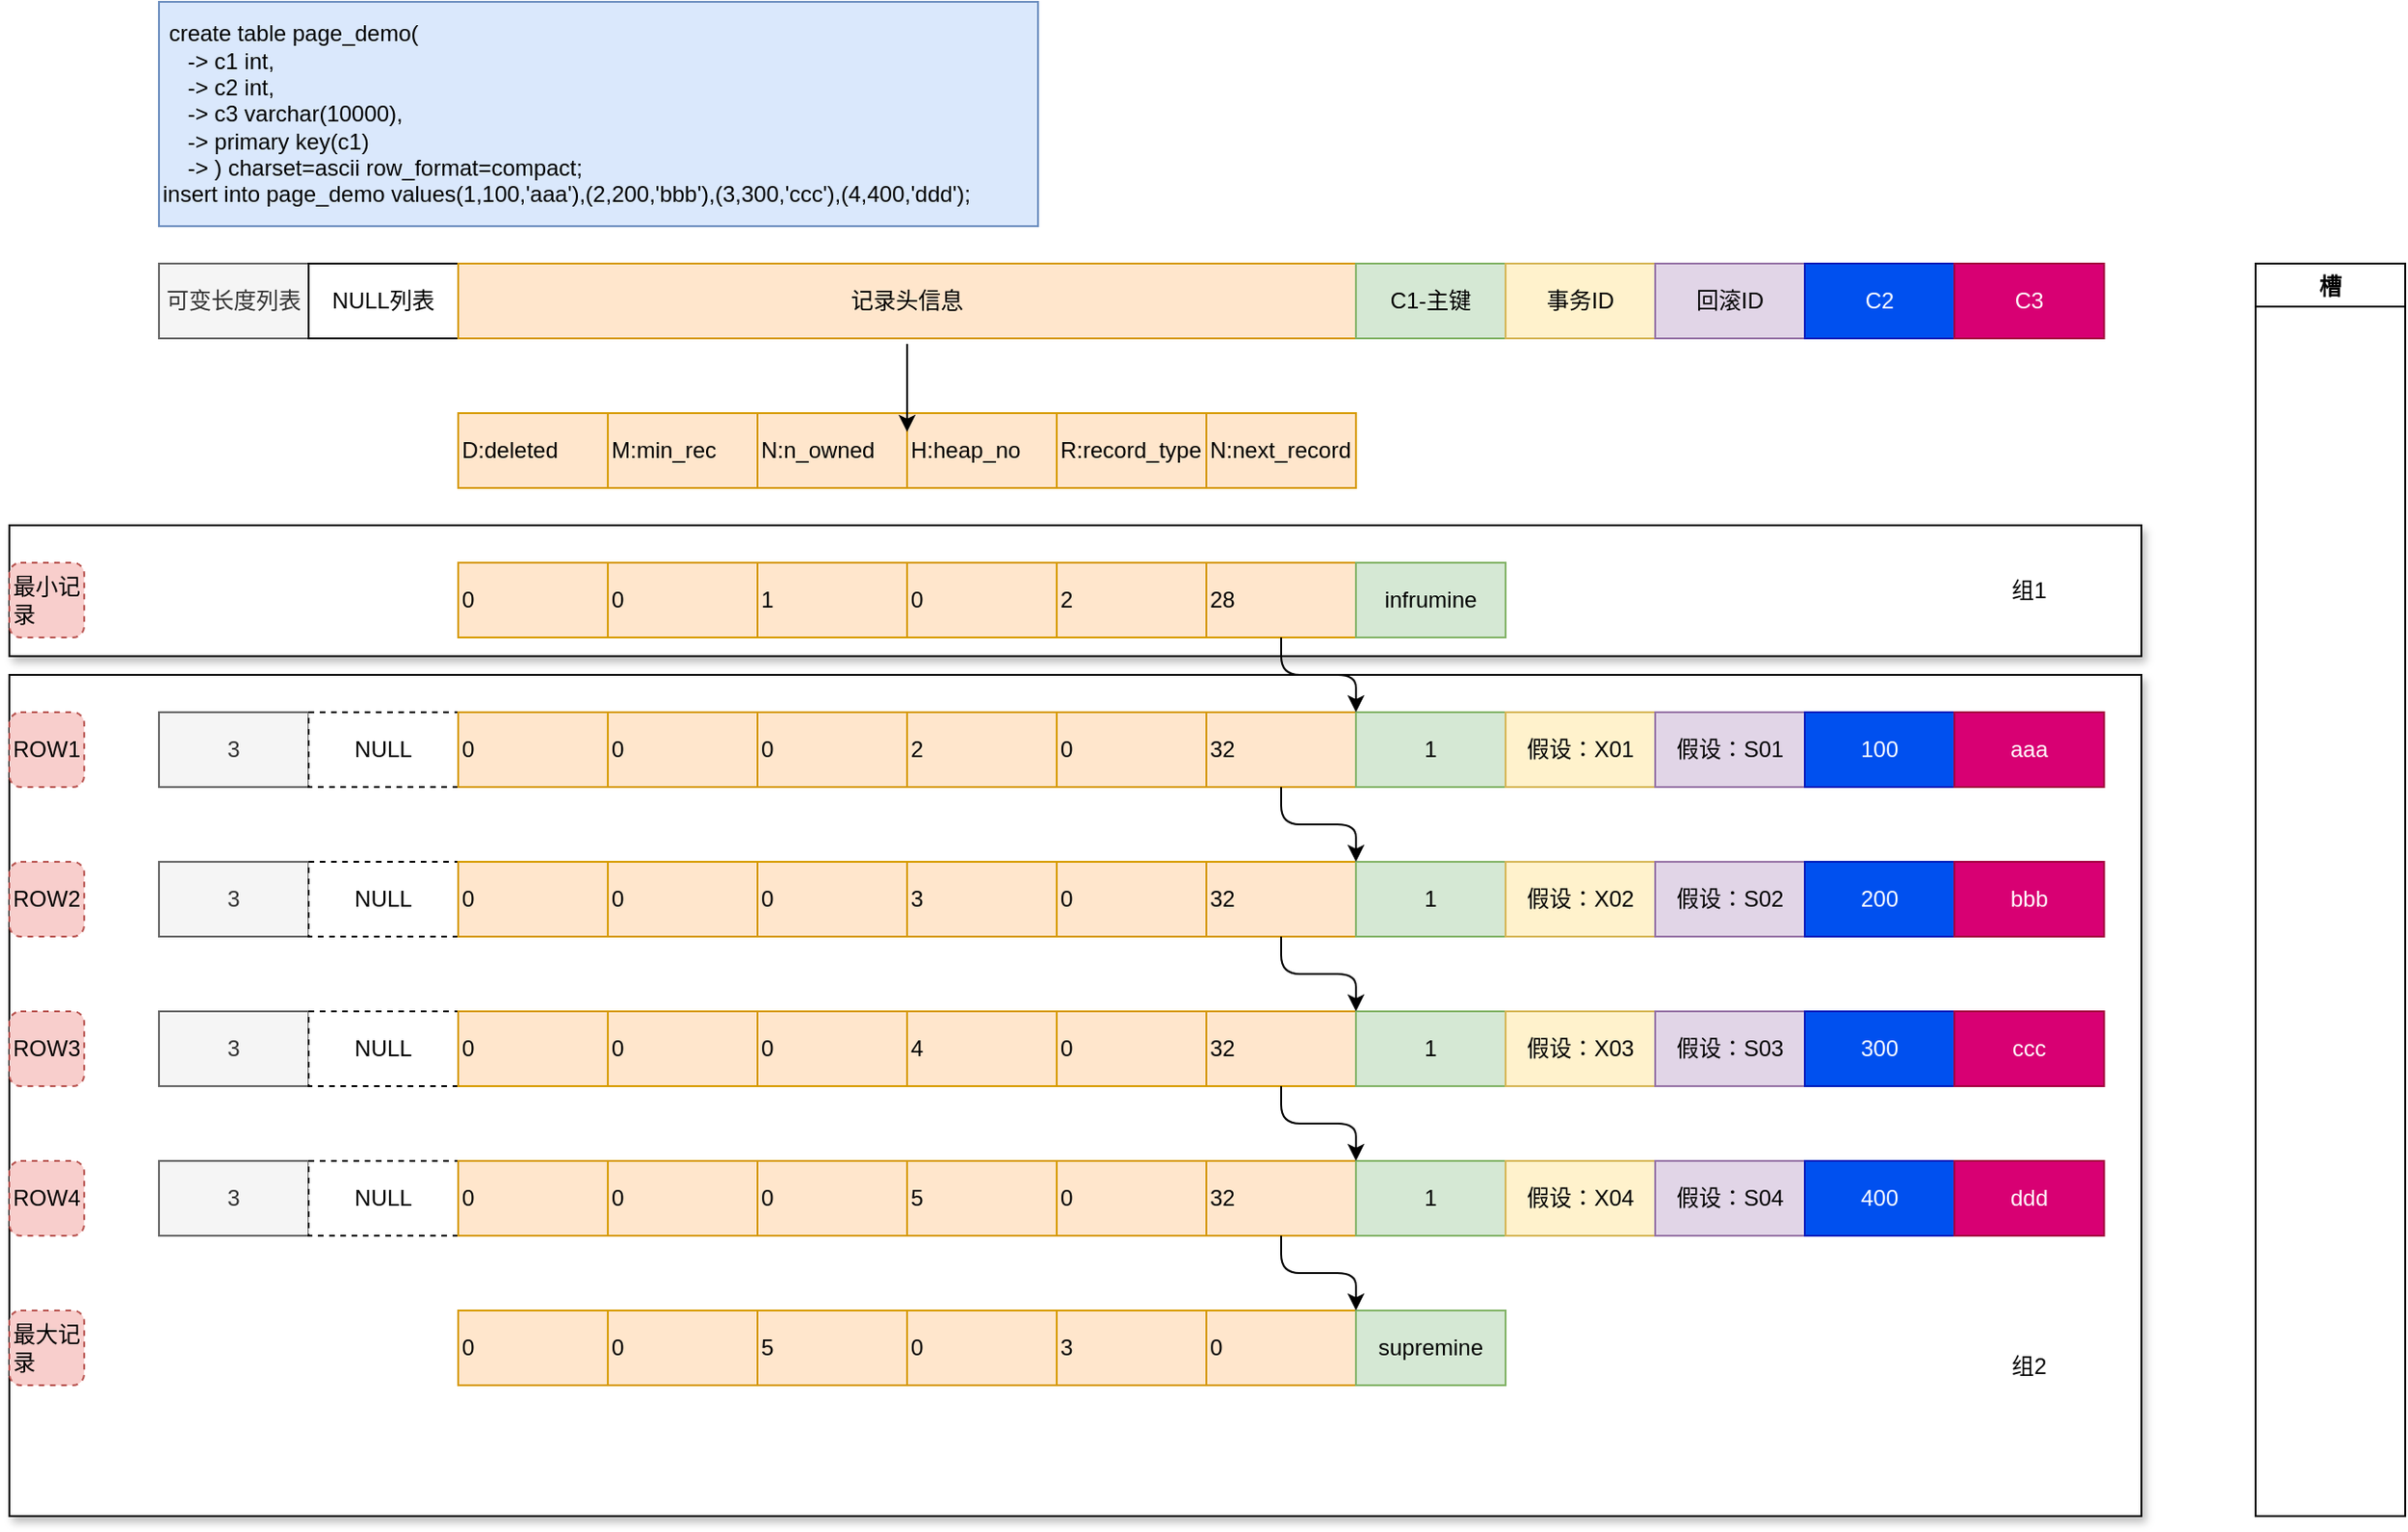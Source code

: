 <mxfile version="14.8.2" type="github">
  <diagram id="0GiI-FIOahXjie0q4NJN" name="Page-1">
    <mxGraphModel dx="1422" dy="762" grid="1" gridSize="10" guides="1" tooltips="1" connect="1" arrows="1" fold="1" page="1" pageScale="1" pageWidth="827" pageHeight="1169" math="0" shadow="0">
      <root>
        <mxCell id="0" />
        <mxCell id="1" parent="0" />
        <mxCell id="_5yJ8gn8p4GDEqU8E3Cv-120" value="" style="rounded=0;whiteSpace=wrap;html=1;shadow=1;align=left;sketch=0;glass=0;aspect=fixed;" parent="1" vertex="1">
          <mxGeometry y="380" width="1140" height="450" as="geometry" />
        </mxCell>
        <mxCell id="_5yJ8gn8p4GDEqU8E3Cv-117" value="" style="rounded=0;whiteSpace=wrap;html=1;shadow=1;align=left;sketch=0;glass=0;" parent="1" vertex="1">
          <mxGeometry y="300" width="1140" height="70" as="geometry" />
        </mxCell>
        <mxCell id="_5yJ8gn8p4GDEqU8E3Cv-9" value="可变长度列表" style="rounded=0;whiteSpace=wrap;html=1;fillColor=#f5f5f5;strokeColor=#666666;fontColor=#333333;" parent="1" vertex="1">
          <mxGeometry x="80" y="160" width="80" height="40" as="geometry" />
        </mxCell>
        <mxCell id="_5yJ8gn8p4GDEqU8E3Cv-10" value="NULL列表" style="rounded=0;whiteSpace=wrap;html=1;" parent="1" vertex="1">
          <mxGeometry x="160" y="160" width="80" height="40" as="geometry" />
        </mxCell>
        <mxCell id="_5yJ8gn8p4GDEqU8E3Cv-12" value="&lt;div&gt;&amp;nbsp;create table page_demo(&lt;/div&gt;&lt;div&gt;&amp;nbsp; &amp;nbsp; -&amp;gt; c1 int,&lt;/div&gt;&lt;div&gt;&amp;nbsp; &amp;nbsp; -&amp;gt; c2 int,&lt;/div&gt;&lt;div&gt;&amp;nbsp; &amp;nbsp; -&amp;gt; c3 varchar(10000),&lt;/div&gt;&lt;div&gt;&amp;nbsp; &amp;nbsp; -&amp;gt; primary key(c1)&lt;/div&gt;&lt;div&gt;&amp;nbsp; &amp;nbsp; -&amp;gt; ) charset=ascii row_format=compact;&lt;/div&gt;&lt;div&gt;insert into page_demo values(1,100,&#39;aaa&#39;),(2,200,&#39;bbb&#39;),(3,300,&#39;ccc&#39;),(4,400,&#39;ddd&#39;);&lt;br&gt;&lt;/div&gt;" style="text;html=1;strokeColor=#6c8ebf;fillColor=#dae8fc;align=left;verticalAlign=middle;whiteSpace=wrap;rounded=0;" parent="1" vertex="1">
          <mxGeometry x="80" y="20" width="470" height="120" as="geometry" />
        </mxCell>
        <mxCell id="_5yJ8gn8p4GDEqU8E3Cv-13" value="记录头信息" style="rounded=0;whiteSpace=wrap;html=1;fillColor=#ffe6cc;strokeColor=#d79b00;" parent="1" vertex="1">
          <mxGeometry x="240" y="160" width="480" height="40" as="geometry" />
        </mxCell>
        <mxCell id="_5yJ8gn8p4GDEqU8E3Cv-15" value="C1-主键" style="rounded=0;whiteSpace=wrap;html=1;fillColor=#d5e8d4;strokeColor=#82b366;" parent="1" vertex="1">
          <mxGeometry x="720" y="160" width="80" height="40" as="geometry" />
        </mxCell>
        <mxCell id="_5yJ8gn8p4GDEqU8E3Cv-16" value="事务ID" style="rounded=0;whiteSpace=wrap;html=1;fillColor=#fff2cc;strokeColor=#d6b656;" parent="1" vertex="1">
          <mxGeometry x="800" y="160" width="80" height="40" as="geometry" />
        </mxCell>
        <mxCell id="_5yJ8gn8p4GDEqU8E3Cv-17" value="回滚ID" style="rounded=0;whiteSpace=wrap;html=1;fillColor=#e1d5e7;strokeColor=#9673a6;" parent="1" vertex="1">
          <mxGeometry x="880" y="160" width="80" height="40" as="geometry" />
        </mxCell>
        <mxCell id="_5yJ8gn8p4GDEqU8E3Cv-18" value="C2" style="rounded=0;whiteSpace=wrap;html=1;fillColor=#0050ef;strokeColor=#001DBC;fontColor=#ffffff;" parent="1" vertex="1">
          <mxGeometry x="960" y="160" width="80" height="40" as="geometry" />
        </mxCell>
        <mxCell id="_5yJ8gn8p4GDEqU8E3Cv-19" value="C3" style="rounded=0;whiteSpace=wrap;html=1;fillColor=#d80073;strokeColor=#A50040;fontColor=#ffffff;" parent="1" vertex="1">
          <mxGeometry x="1040" y="160" width="80" height="40" as="geometry" />
        </mxCell>
        <mxCell id="_5yJ8gn8p4GDEqU8E3Cv-20" value="D:deleted" style="rounded=0;whiteSpace=wrap;html=1;align=left;fillColor=#ffe6cc;strokeColor=#d79b00;" parent="1" vertex="1">
          <mxGeometry x="240" y="240" width="80" height="40" as="geometry" />
        </mxCell>
        <mxCell id="_5yJ8gn8p4GDEqU8E3Cv-21" value="M:min_rec" style="rounded=0;whiteSpace=wrap;html=1;align=left;fillColor=#ffe6cc;strokeColor=#d79b00;" parent="1" vertex="1">
          <mxGeometry x="320" y="240" width="80" height="40" as="geometry" />
        </mxCell>
        <mxCell id="_5yJ8gn8p4GDEqU8E3Cv-22" value="N:n_owned" style="rounded=0;whiteSpace=wrap;html=1;align=left;fillColor=#ffe6cc;strokeColor=#d79b00;" parent="1" vertex="1">
          <mxGeometry x="400" y="240" width="80" height="40" as="geometry" />
        </mxCell>
        <mxCell id="_5yJ8gn8p4GDEqU8E3Cv-23" value="H:heap_no" style="rounded=0;whiteSpace=wrap;html=1;align=left;fillColor=#ffe6cc;strokeColor=#d79b00;" parent="1" vertex="1">
          <mxGeometry x="480" y="240" width="80" height="40" as="geometry" />
        </mxCell>
        <mxCell id="_5yJ8gn8p4GDEqU8E3Cv-24" value="R:record_type" style="rounded=0;whiteSpace=wrap;html=1;align=left;fillColor=#ffe6cc;strokeColor=#d79b00;" parent="1" vertex="1">
          <mxGeometry x="560" y="240" width="80" height="40" as="geometry" />
        </mxCell>
        <mxCell id="_5yJ8gn8p4GDEqU8E3Cv-25" value="N:next_record" style="rounded=0;whiteSpace=wrap;html=1;align=left;fillColor=#ffe6cc;strokeColor=#d79b00;" parent="1" vertex="1">
          <mxGeometry x="640" y="240" width="80" height="40" as="geometry" />
        </mxCell>
        <mxCell id="_5yJ8gn8p4GDEqU8E3Cv-29" value="3" style="rounded=0;whiteSpace=wrap;html=1;fillColor=#f5f5f5;strokeColor=#666666;fontColor=#333333;" parent="1" vertex="1">
          <mxGeometry x="80" y="400" width="80" height="40" as="geometry" />
        </mxCell>
        <mxCell id="_5yJ8gn8p4GDEqU8E3Cv-30" value="NULL" style="rounded=0;whiteSpace=wrap;html=1;dashed=1;" parent="1" vertex="1">
          <mxGeometry x="160" y="400" width="80" height="40" as="geometry" />
        </mxCell>
        <mxCell id="_5yJ8gn8p4GDEqU8E3Cv-31" value="0" style="rounded=0;whiteSpace=wrap;html=1;align=left;fillColor=#ffe6cc;strokeColor=#d79b00;" parent="1" vertex="1">
          <mxGeometry x="240" y="400" width="80" height="40" as="geometry" />
        </mxCell>
        <mxCell id="_5yJ8gn8p4GDEqU8E3Cv-32" value="0" style="rounded=0;whiteSpace=wrap;html=1;align=left;fillColor=#ffe6cc;strokeColor=#d79b00;" parent="1" vertex="1">
          <mxGeometry x="320" y="400" width="80" height="40" as="geometry" />
        </mxCell>
        <mxCell id="_5yJ8gn8p4GDEqU8E3Cv-33" value="0" style="rounded=0;whiteSpace=wrap;html=1;align=left;fillColor=#ffe6cc;strokeColor=#d79b00;" parent="1" vertex="1">
          <mxGeometry x="400" y="400" width="80" height="40" as="geometry" />
        </mxCell>
        <mxCell id="_5yJ8gn8p4GDEqU8E3Cv-34" value="2" style="rounded=0;whiteSpace=wrap;html=1;align=left;fillColor=#ffe6cc;strokeColor=#d79b00;" parent="1" vertex="1">
          <mxGeometry x="480" y="400" width="80" height="40" as="geometry" />
        </mxCell>
        <mxCell id="_5yJ8gn8p4GDEqU8E3Cv-35" value="0" style="rounded=0;whiteSpace=wrap;html=1;align=left;fillColor=#ffe6cc;strokeColor=#d79b00;" parent="1" vertex="1">
          <mxGeometry x="560" y="400" width="80" height="40" as="geometry" />
        </mxCell>
        <mxCell id="_5yJ8gn8p4GDEqU8E3Cv-36" value="32" style="rounded=0;whiteSpace=wrap;html=1;align=left;fillColor=#ffe6cc;strokeColor=#d79b00;" parent="1" vertex="1">
          <mxGeometry x="640" y="400" width="80" height="40" as="geometry" />
        </mxCell>
        <mxCell id="_5yJ8gn8p4GDEqU8E3Cv-37" value="1" style="rounded=0;whiteSpace=wrap;html=1;fillColor=#d5e8d4;strokeColor=#82b366;" parent="1" vertex="1">
          <mxGeometry x="720" y="400" width="80" height="40" as="geometry" />
        </mxCell>
        <mxCell id="_5yJ8gn8p4GDEqU8E3Cv-38" value="假设：X01" style="rounded=0;whiteSpace=wrap;html=1;fillColor=#fff2cc;strokeColor=#d6b656;" parent="1" vertex="1">
          <mxGeometry x="800" y="400" width="80" height="40" as="geometry" />
        </mxCell>
        <mxCell id="_5yJ8gn8p4GDEqU8E3Cv-39" value="假设：S01" style="rounded=0;whiteSpace=wrap;html=1;fillColor=#e1d5e7;strokeColor=#9673a6;" parent="1" vertex="1">
          <mxGeometry x="880" y="400" width="80" height="40" as="geometry" />
        </mxCell>
        <mxCell id="_5yJ8gn8p4GDEqU8E3Cv-40" value="100" style="rounded=0;whiteSpace=wrap;html=1;fillColor=#0050ef;strokeColor=#001DBC;fontColor=#ffffff;" parent="1" vertex="1">
          <mxGeometry x="960" y="400" width="80" height="40" as="geometry" />
        </mxCell>
        <mxCell id="_5yJ8gn8p4GDEqU8E3Cv-41" value="aaa" style="rounded=0;whiteSpace=wrap;html=1;fillColor=#d80073;strokeColor=#A50040;fontColor=#ffffff;" parent="1" vertex="1">
          <mxGeometry x="1040" y="400" width="80" height="40" as="geometry" />
        </mxCell>
        <mxCell id="_5yJ8gn8p4GDEqU8E3Cv-42" value="" style="endArrow=classic;html=1;" parent="1" edge="1">
          <mxGeometry width="50" height="50" relative="1" as="geometry">
            <mxPoint x="480" y="203" as="sourcePoint" />
            <mxPoint x="480" y="250" as="targetPoint" />
          </mxGeometry>
        </mxCell>
        <mxCell id="_5yJ8gn8p4GDEqU8E3Cv-43" value="ROW1" style="rounded=1;whiteSpace=wrap;html=1;dashed=1;align=left;fillColor=#f8cecc;strokeColor=#b85450;" parent="1" vertex="1">
          <mxGeometry y="400" width="40" height="40" as="geometry" />
        </mxCell>
        <mxCell id="_5yJ8gn8p4GDEqU8E3Cv-49" value="3" style="rounded=0;whiteSpace=wrap;html=1;fillColor=#f5f5f5;strokeColor=#666666;fontColor=#333333;" parent="1" vertex="1">
          <mxGeometry x="80" y="480" width="80" height="40" as="geometry" />
        </mxCell>
        <mxCell id="_5yJ8gn8p4GDEqU8E3Cv-50" value="NULL" style="rounded=0;whiteSpace=wrap;html=1;dashed=1;" parent="1" vertex="1">
          <mxGeometry x="160" y="480" width="80" height="40" as="geometry" />
        </mxCell>
        <mxCell id="_5yJ8gn8p4GDEqU8E3Cv-51" value="0" style="rounded=0;whiteSpace=wrap;html=1;align=left;fillColor=#ffe6cc;strokeColor=#d79b00;" parent="1" vertex="1">
          <mxGeometry x="240" y="480" width="80" height="40" as="geometry" />
        </mxCell>
        <mxCell id="_5yJ8gn8p4GDEqU8E3Cv-52" value="0" style="rounded=0;whiteSpace=wrap;html=1;align=left;fillColor=#ffe6cc;strokeColor=#d79b00;" parent="1" vertex="1">
          <mxGeometry x="320" y="480" width="80" height="40" as="geometry" />
        </mxCell>
        <mxCell id="_5yJ8gn8p4GDEqU8E3Cv-53" value="0" style="rounded=0;whiteSpace=wrap;html=1;align=left;fillColor=#ffe6cc;strokeColor=#d79b00;" parent="1" vertex="1">
          <mxGeometry x="400" y="480" width="80" height="40" as="geometry" />
        </mxCell>
        <mxCell id="_5yJ8gn8p4GDEqU8E3Cv-54" value="3" style="rounded=0;whiteSpace=wrap;html=1;align=left;fillColor=#ffe6cc;strokeColor=#d79b00;" parent="1" vertex="1">
          <mxGeometry x="480" y="480" width="80" height="40" as="geometry" />
        </mxCell>
        <mxCell id="_5yJ8gn8p4GDEqU8E3Cv-55" value="0" style="rounded=0;whiteSpace=wrap;html=1;align=left;fillColor=#ffe6cc;strokeColor=#d79b00;" parent="1" vertex="1">
          <mxGeometry x="560" y="480" width="80" height="40" as="geometry" />
        </mxCell>
        <mxCell id="_5yJ8gn8p4GDEqU8E3Cv-56" value="32" style="rounded=0;whiteSpace=wrap;html=1;align=left;fillColor=#ffe6cc;strokeColor=#d79b00;" parent="1" vertex="1">
          <mxGeometry x="640" y="480" width="80" height="40" as="geometry" />
        </mxCell>
        <mxCell id="_5yJ8gn8p4GDEqU8E3Cv-57" value="1" style="rounded=0;whiteSpace=wrap;html=1;fillColor=#d5e8d4;strokeColor=#82b366;" parent="1" vertex="1">
          <mxGeometry x="720" y="480" width="80" height="40" as="geometry" />
        </mxCell>
        <mxCell id="_5yJ8gn8p4GDEqU8E3Cv-58" value="假设：X02" style="rounded=0;whiteSpace=wrap;html=1;fillColor=#fff2cc;strokeColor=#d6b656;" parent="1" vertex="1">
          <mxGeometry x="800" y="480" width="80" height="40" as="geometry" />
        </mxCell>
        <mxCell id="_5yJ8gn8p4GDEqU8E3Cv-59" value="假设：S02" style="rounded=0;whiteSpace=wrap;html=1;fillColor=#e1d5e7;strokeColor=#9673a6;" parent="1" vertex="1">
          <mxGeometry x="880" y="480" width="80" height="40" as="geometry" />
        </mxCell>
        <mxCell id="_5yJ8gn8p4GDEqU8E3Cv-60" value="200" style="rounded=0;whiteSpace=wrap;html=1;fillColor=#0050ef;strokeColor=#001DBC;fontColor=#ffffff;" parent="1" vertex="1">
          <mxGeometry x="960" y="480" width="80" height="40" as="geometry" />
        </mxCell>
        <mxCell id="_5yJ8gn8p4GDEqU8E3Cv-61" value="bbb" style="rounded=0;whiteSpace=wrap;html=1;fillColor=#d80073;strokeColor=#A50040;fontColor=#ffffff;" parent="1" vertex="1">
          <mxGeometry x="1040" y="480" width="80" height="40" as="geometry" />
        </mxCell>
        <mxCell id="_5yJ8gn8p4GDEqU8E3Cv-62" value="ROW2" style="rounded=1;whiteSpace=wrap;html=1;dashed=1;align=left;fillColor=#f8cecc;strokeColor=#b85450;" parent="1" vertex="1">
          <mxGeometry y="480" width="40" height="40" as="geometry" />
        </mxCell>
        <mxCell id="_5yJ8gn8p4GDEqU8E3Cv-63" value="3" style="rounded=0;whiteSpace=wrap;html=1;fillColor=#f5f5f5;strokeColor=#666666;fontColor=#333333;" parent="1" vertex="1">
          <mxGeometry x="80" y="560" width="80" height="40" as="geometry" />
        </mxCell>
        <mxCell id="_5yJ8gn8p4GDEqU8E3Cv-64" value="NULL" style="rounded=0;whiteSpace=wrap;html=1;dashed=1;" parent="1" vertex="1">
          <mxGeometry x="160" y="560" width="80" height="40" as="geometry" />
        </mxCell>
        <mxCell id="_5yJ8gn8p4GDEqU8E3Cv-65" value="0" style="rounded=0;whiteSpace=wrap;html=1;align=left;fillColor=#ffe6cc;strokeColor=#d79b00;" parent="1" vertex="1">
          <mxGeometry x="240" y="560" width="80" height="40" as="geometry" />
        </mxCell>
        <mxCell id="_5yJ8gn8p4GDEqU8E3Cv-66" value="0" style="rounded=0;whiteSpace=wrap;html=1;align=left;fillColor=#ffe6cc;strokeColor=#d79b00;" parent="1" vertex="1">
          <mxGeometry x="320" y="560" width="80" height="40" as="geometry" />
        </mxCell>
        <mxCell id="_5yJ8gn8p4GDEqU8E3Cv-67" value="0" style="rounded=0;whiteSpace=wrap;html=1;align=left;fillColor=#ffe6cc;strokeColor=#d79b00;" parent="1" vertex="1">
          <mxGeometry x="400" y="560" width="80" height="40" as="geometry" />
        </mxCell>
        <mxCell id="_5yJ8gn8p4GDEqU8E3Cv-68" value="4" style="rounded=0;whiteSpace=wrap;html=1;align=left;fillColor=#ffe6cc;strokeColor=#d79b00;" parent="1" vertex="1">
          <mxGeometry x="480" y="560" width="80" height="40" as="geometry" />
        </mxCell>
        <mxCell id="_5yJ8gn8p4GDEqU8E3Cv-69" value="0" style="rounded=0;whiteSpace=wrap;html=1;align=left;fillColor=#ffe6cc;strokeColor=#d79b00;" parent="1" vertex="1">
          <mxGeometry x="560" y="560" width="80" height="40" as="geometry" />
        </mxCell>
        <mxCell id="_5yJ8gn8p4GDEqU8E3Cv-70" value="32" style="rounded=0;whiteSpace=wrap;html=1;align=left;fillColor=#ffe6cc;strokeColor=#d79b00;" parent="1" vertex="1">
          <mxGeometry x="640" y="560" width="80" height="40" as="geometry" />
        </mxCell>
        <mxCell id="_5yJ8gn8p4GDEqU8E3Cv-71" value="1" style="rounded=0;whiteSpace=wrap;html=1;fillColor=#d5e8d4;strokeColor=#82b366;" parent="1" vertex="1">
          <mxGeometry x="720" y="560" width="80" height="40" as="geometry" />
        </mxCell>
        <mxCell id="_5yJ8gn8p4GDEqU8E3Cv-72" value="假设：X03" style="rounded=0;whiteSpace=wrap;html=1;fillColor=#fff2cc;strokeColor=#d6b656;" parent="1" vertex="1">
          <mxGeometry x="800" y="560" width="80" height="40" as="geometry" />
        </mxCell>
        <mxCell id="_5yJ8gn8p4GDEqU8E3Cv-73" value="假设：S03" style="rounded=0;whiteSpace=wrap;html=1;fillColor=#e1d5e7;strokeColor=#9673a6;" parent="1" vertex="1">
          <mxGeometry x="880" y="560" width="80" height="40" as="geometry" />
        </mxCell>
        <mxCell id="_5yJ8gn8p4GDEqU8E3Cv-74" value="300" style="rounded=0;whiteSpace=wrap;html=1;fillColor=#0050ef;strokeColor=#001DBC;fontColor=#ffffff;" parent="1" vertex="1">
          <mxGeometry x="960" y="560" width="80" height="40" as="geometry" />
        </mxCell>
        <mxCell id="_5yJ8gn8p4GDEqU8E3Cv-75" value="ccc" style="rounded=0;whiteSpace=wrap;html=1;fillColor=#d80073;strokeColor=#A50040;fontColor=#ffffff;" parent="1" vertex="1">
          <mxGeometry x="1040" y="560" width="80" height="40" as="geometry" />
        </mxCell>
        <mxCell id="_5yJ8gn8p4GDEqU8E3Cv-76" value="ROW3" style="rounded=1;whiteSpace=wrap;html=1;dashed=1;align=left;fillColor=#f8cecc;strokeColor=#b85450;" parent="1" vertex="1">
          <mxGeometry y="560" width="40" height="40" as="geometry" />
        </mxCell>
        <mxCell id="_5yJ8gn8p4GDEqU8E3Cv-77" value="3" style="rounded=0;whiteSpace=wrap;html=1;fillColor=#f5f5f5;strokeColor=#666666;fontColor=#333333;" parent="1" vertex="1">
          <mxGeometry x="80" y="640" width="80" height="40" as="geometry" />
        </mxCell>
        <mxCell id="_5yJ8gn8p4GDEqU8E3Cv-78" value="NULL" style="rounded=0;whiteSpace=wrap;html=1;dashed=1;" parent="1" vertex="1">
          <mxGeometry x="160" y="640" width="80" height="40" as="geometry" />
        </mxCell>
        <mxCell id="_5yJ8gn8p4GDEqU8E3Cv-79" value="0" style="rounded=0;whiteSpace=wrap;html=1;align=left;fillColor=#ffe6cc;strokeColor=#d79b00;" parent="1" vertex="1">
          <mxGeometry x="240" y="640" width="80" height="40" as="geometry" />
        </mxCell>
        <mxCell id="_5yJ8gn8p4GDEqU8E3Cv-80" value="0" style="rounded=0;whiteSpace=wrap;html=1;align=left;fillColor=#ffe6cc;strokeColor=#d79b00;" parent="1" vertex="1">
          <mxGeometry x="320" y="640" width="80" height="40" as="geometry" />
        </mxCell>
        <mxCell id="_5yJ8gn8p4GDEqU8E3Cv-81" value="0" style="rounded=0;whiteSpace=wrap;html=1;align=left;fillColor=#ffe6cc;strokeColor=#d79b00;" parent="1" vertex="1">
          <mxGeometry x="400" y="640" width="80" height="40" as="geometry" />
        </mxCell>
        <mxCell id="_5yJ8gn8p4GDEqU8E3Cv-82" value="5" style="rounded=0;whiteSpace=wrap;html=1;align=left;fillColor=#ffe6cc;strokeColor=#d79b00;" parent="1" vertex="1">
          <mxGeometry x="480" y="640" width="80" height="40" as="geometry" />
        </mxCell>
        <mxCell id="_5yJ8gn8p4GDEqU8E3Cv-83" value="0" style="rounded=0;whiteSpace=wrap;html=1;align=left;fillColor=#ffe6cc;strokeColor=#d79b00;" parent="1" vertex="1">
          <mxGeometry x="560" y="640" width="80" height="40" as="geometry" />
        </mxCell>
        <mxCell id="_5yJ8gn8p4GDEqU8E3Cv-84" value="32" style="rounded=0;whiteSpace=wrap;html=1;align=left;fillColor=#ffe6cc;strokeColor=#d79b00;" parent="1" vertex="1">
          <mxGeometry x="640" y="640" width="80" height="40" as="geometry" />
        </mxCell>
        <mxCell id="_5yJ8gn8p4GDEqU8E3Cv-85" value="1" style="rounded=0;whiteSpace=wrap;html=1;fillColor=#d5e8d4;strokeColor=#82b366;" parent="1" vertex="1">
          <mxGeometry x="720" y="640" width="80" height="40" as="geometry" />
        </mxCell>
        <mxCell id="_5yJ8gn8p4GDEqU8E3Cv-86" value="假设：X04" style="rounded=0;whiteSpace=wrap;html=1;fillColor=#fff2cc;strokeColor=#d6b656;" parent="1" vertex="1">
          <mxGeometry x="800" y="640" width="80" height="40" as="geometry" />
        </mxCell>
        <mxCell id="_5yJ8gn8p4GDEqU8E3Cv-87" value="假设：S04" style="rounded=0;whiteSpace=wrap;html=1;fillColor=#e1d5e7;strokeColor=#9673a6;" parent="1" vertex="1">
          <mxGeometry x="880" y="640" width="80" height="40" as="geometry" />
        </mxCell>
        <mxCell id="_5yJ8gn8p4GDEqU8E3Cv-88" value="400" style="rounded=0;whiteSpace=wrap;html=1;fillColor=#0050ef;strokeColor=#001DBC;fontColor=#ffffff;" parent="1" vertex="1">
          <mxGeometry x="960" y="640" width="80" height="40" as="geometry" />
        </mxCell>
        <mxCell id="_5yJ8gn8p4GDEqU8E3Cv-89" value="ddd" style="rounded=0;whiteSpace=wrap;html=1;fillColor=#d80073;strokeColor=#A50040;fontColor=#ffffff;" parent="1" vertex="1">
          <mxGeometry x="1040" y="640" width="80" height="40" as="geometry" />
        </mxCell>
        <mxCell id="_5yJ8gn8p4GDEqU8E3Cv-90" value="ROW4" style="rounded=1;whiteSpace=wrap;html=1;dashed=1;align=left;fillColor=#f8cecc;strokeColor=#b85450;" parent="1" vertex="1">
          <mxGeometry y="640" width="40" height="40" as="geometry" />
        </mxCell>
        <mxCell id="_5yJ8gn8p4GDEqU8E3Cv-91" value="" style="endArrow=classic;html=1;exitX=0.5;exitY=1;exitDx=0;exitDy=0;entryX=0;entryY=0;entryDx=0;entryDy=0;" parent="1" source="_5yJ8gn8p4GDEqU8E3Cv-36" target="_5yJ8gn8p4GDEqU8E3Cv-57" edge="1">
          <mxGeometry width="50" height="50" relative="1" as="geometry">
            <mxPoint x="680" y="480" as="sourcePoint" />
            <mxPoint x="730" y="430" as="targetPoint" />
            <Array as="points">
              <mxPoint x="680" y="460" />
              <mxPoint x="720" y="460" />
            </Array>
          </mxGeometry>
        </mxCell>
        <mxCell id="_5yJ8gn8p4GDEqU8E3Cv-92" value="" style="endArrow=classic;html=1;exitX=0.5;exitY=1;exitDx=0;exitDy=0;entryX=0;entryY=0;entryDx=0;entryDy=0;" parent="1" edge="1">
          <mxGeometry width="50" height="50" relative="1" as="geometry">
            <mxPoint x="680" y="520" as="sourcePoint" />
            <mxPoint x="720" y="560" as="targetPoint" />
            <Array as="points">
              <mxPoint x="680" y="540" />
              <mxPoint x="720" y="540" />
            </Array>
          </mxGeometry>
        </mxCell>
        <mxCell id="_5yJ8gn8p4GDEqU8E3Cv-97" value="" style="endArrow=classic;html=1;exitX=0.5;exitY=1;exitDx=0;exitDy=0;entryX=0;entryY=0;entryDx=0;entryDy=0;" parent="1" edge="1">
          <mxGeometry width="50" height="50" relative="1" as="geometry">
            <mxPoint x="680" y="600" as="sourcePoint" />
            <mxPoint x="720" y="640" as="targetPoint" />
            <Array as="points">
              <mxPoint x="680" y="620" />
              <mxPoint x="720" y="620" />
            </Array>
          </mxGeometry>
        </mxCell>
        <mxCell id="_5yJ8gn8p4GDEqU8E3Cv-98" value="0" style="rounded=0;whiteSpace=wrap;html=1;align=left;fillColor=#ffe6cc;strokeColor=#d79b00;shadow=0;" parent="1" vertex="1">
          <mxGeometry x="240" y="320" width="80" height="40" as="geometry" />
        </mxCell>
        <mxCell id="_5yJ8gn8p4GDEqU8E3Cv-99" value="0" style="rounded=0;whiteSpace=wrap;html=1;align=left;fillColor=#ffe6cc;strokeColor=#d79b00;shadow=0;" parent="1" vertex="1">
          <mxGeometry x="320" y="320" width="80" height="40" as="geometry" />
        </mxCell>
        <mxCell id="_5yJ8gn8p4GDEqU8E3Cv-100" value="1" style="rounded=0;whiteSpace=wrap;html=1;align=left;fillColor=#ffe6cc;strokeColor=#d79b00;shadow=0;" parent="1" vertex="1">
          <mxGeometry x="400" y="320" width="80" height="40" as="geometry" />
        </mxCell>
        <mxCell id="_5yJ8gn8p4GDEqU8E3Cv-101" value="0" style="rounded=0;whiteSpace=wrap;html=1;align=left;fillColor=#ffe6cc;strokeColor=#d79b00;shadow=0;" parent="1" vertex="1">
          <mxGeometry x="480" y="320" width="80" height="40" as="geometry" />
        </mxCell>
        <mxCell id="_5yJ8gn8p4GDEqU8E3Cv-102" value="2" style="rounded=0;whiteSpace=wrap;html=1;align=left;fillColor=#ffe6cc;strokeColor=#d79b00;shadow=0;" parent="1" vertex="1">
          <mxGeometry x="560" y="320" width="80" height="40" as="geometry" />
        </mxCell>
        <mxCell id="_5yJ8gn8p4GDEqU8E3Cv-103" value="28" style="rounded=0;whiteSpace=wrap;html=1;align=left;fillColor=#ffe6cc;strokeColor=#d79b00;shadow=0;" parent="1" vertex="1">
          <mxGeometry x="640" y="320" width="80" height="40" as="geometry" />
        </mxCell>
        <mxCell id="_5yJ8gn8p4GDEqU8E3Cv-104" value="infrumine" style="rounded=0;whiteSpace=wrap;html=1;fillColor=#d5e8d4;strokeColor=#82b366;shadow=0;" parent="1" vertex="1">
          <mxGeometry x="720" y="320" width="80" height="40" as="geometry" />
        </mxCell>
        <mxCell id="_5yJ8gn8p4GDEqU8E3Cv-105" value="最小记录" style="rounded=1;whiteSpace=wrap;html=1;dashed=1;align=left;fillColor=#f8cecc;strokeColor=#b85450;shadow=0;" parent="1" vertex="1">
          <mxGeometry y="320" width="40" height="40" as="geometry" />
        </mxCell>
        <mxCell id="_5yJ8gn8p4GDEqU8E3Cv-106" value="0" style="rounded=0;whiteSpace=wrap;html=1;align=left;fillColor=#ffe6cc;strokeColor=#d79b00;" parent="1" vertex="1">
          <mxGeometry x="240" y="720" width="80" height="40" as="geometry" />
        </mxCell>
        <mxCell id="_5yJ8gn8p4GDEqU8E3Cv-107" value="0" style="rounded=0;whiteSpace=wrap;html=1;align=left;fillColor=#ffe6cc;strokeColor=#d79b00;" parent="1" vertex="1">
          <mxGeometry x="320" y="720" width="80" height="40" as="geometry" />
        </mxCell>
        <mxCell id="_5yJ8gn8p4GDEqU8E3Cv-108" value="5" style="rounded=0;whiteSpace=wrap;html=1;align=left;fillColor=#ffe6cc;strokeColor=#d79b00;" parent="1" vertex="1">
          <mxGeometry x="400" y="720" width="80" height="40" as="geometry" />
        </mxCell>
        <mxCell id="_5yJ8gn8p4GDEqU8E3Cv-109" value="0" style="rounded=0;whiteSpace=wrap;html=1;align=left;fillColor=#ffe6cc;strokeColor=#d79b00;" parent="1" vertex="1">
          <mxGeometry x="480" y="720" width="80" height="40" as="geometry" />
        </mxCell>
        <mxCell id="_5yJ8gn8p4GDEqU8E3Cv-110" value="3" style="rounded=0;whiteSpace=wrap;html=1;align=left;fillColor=#ffe6cc;strokeColor=#d79b00;" parent="1" vertex="1">
          <mxGeometry x="560" y="720" width="80" height="40" as="geometry" />
        </mxCell>
        <mxCell id="_5yJ8gn8p4GDEqU8E3Cv-111" value="0" style="rounded=0;whiteSpace=wrap;html=1;align=left;fillColor=#ffe6cc;strokeColor=#d79b00;" parent="1" vertex="1">
          <mxGeometry x="640" y="720" width="80" height="40" as="geometry" />
        </mxCell>
        <mxCell id="_5yJ8gn8p4GDEqU8E3Cv-112" value="supremine" style="rounded=0;whiteSpace=wrap;html=1;fillColor=#d5e8d4;strokeColor=#82b366;" parent="1" vertex="1">
          <mxGeometry x="720" y="720" width="80" height="40" as="geometry" />
        </mxCell>
        <mxCell id="_5yJ8gn8p4GDEqU8E3Cv-113" value="最大记录" style="rounded=1;whiteSpace=wrap;html=1;dashed=1;align=left;fillColor=#f8cecc;strokeColor=#b85450;" parent="1" vertex="1">
          <mxGeometry y="720" width="40" height="40" as="geometry" />
        </mxCell>
        <mxCell id="_5yJ8gn8p4GDEqU8E3Cv-114" value="" style="endArrow=classic;html=1;exitX=0.5;exitY=1;exitDx=0;exitDy=0;entryX=0;entryY=0;entryDx=0;entryDy=0;" parent="1" edge="1">
          <mxGeometry width="50" height="50" relative="1" as="geometry">
            <mxPoint x="680" y="680" as="sourcePoint" />
            <mxPoint x="720" y="720" as="targetPoint" />
            <Array as="points">
              <mxPoint x="680" y="700" />
              <mxPoint x="720" y="700" />
            </Array>
          </mxGeometry>
        </mxCell>
        <mxCell id="_5yJ8gn8p4GDEqU8E3Cv-115" value="" style="endArrow=classic;html=1;exitX=0.5;exitY=1;exitDx=0;exitDy=0;entryX=0;entryY=0;entryDx=0;entryDy=0;" parent="1" edge="1">
          <mxGeometry width="50" height="50" relative="1" as="geometry">
            <mxPoint x="680" y="360" as="sourcePoint" />
            <mxPoint x="720" y="400" as="targetPoint" />
            <Array as="points">
              <mxPoint x="680" y="380" />
              <mxPoint x="720" y="380" />
            </Array>
          </mxGeometry>
        </mxCell>
        <mxCell id="_5yJ8gn8p4GDEqU8E3Cv-121" value="组1" style="text;html=1;strokeColor=none;fillColor=none;align=center;verticalAlign=middle;whiteSpace=wrap;rounded=0;shadow=1;glass=0;sketch=0;" parent="1" vertex="1">
          <mxGeometry x="1060" y="325" width="40" height="20" as="geometry" />
        </mxCell>
        <mxCell id="OOHpRRhfp5pLl-_U4xOm-3" value="组2" style="text;html=1;strokeColor=none;fillColor=none;align=center;verticalAlign=middle;whiteSpace=wrap;rounded=0;shadow=1;glass=0;sketch=0;" vertex="1" parent="1">
          <mxGeometry x="1060" y="740" width="40" height="20" as="geometry" />
        </mxCell>
        <mxCell id="OOHpRRhfp5pLl-_U4xOm-4" value="槽" style="swimlane;" vertex="1" parent="1">
          <mxGeometry x="1201" y="160" width="80" height="670" as="geometry" />
        </mxCell>
      </root>
    </mxGraphModel>
  </diagram>
</mxfile>

